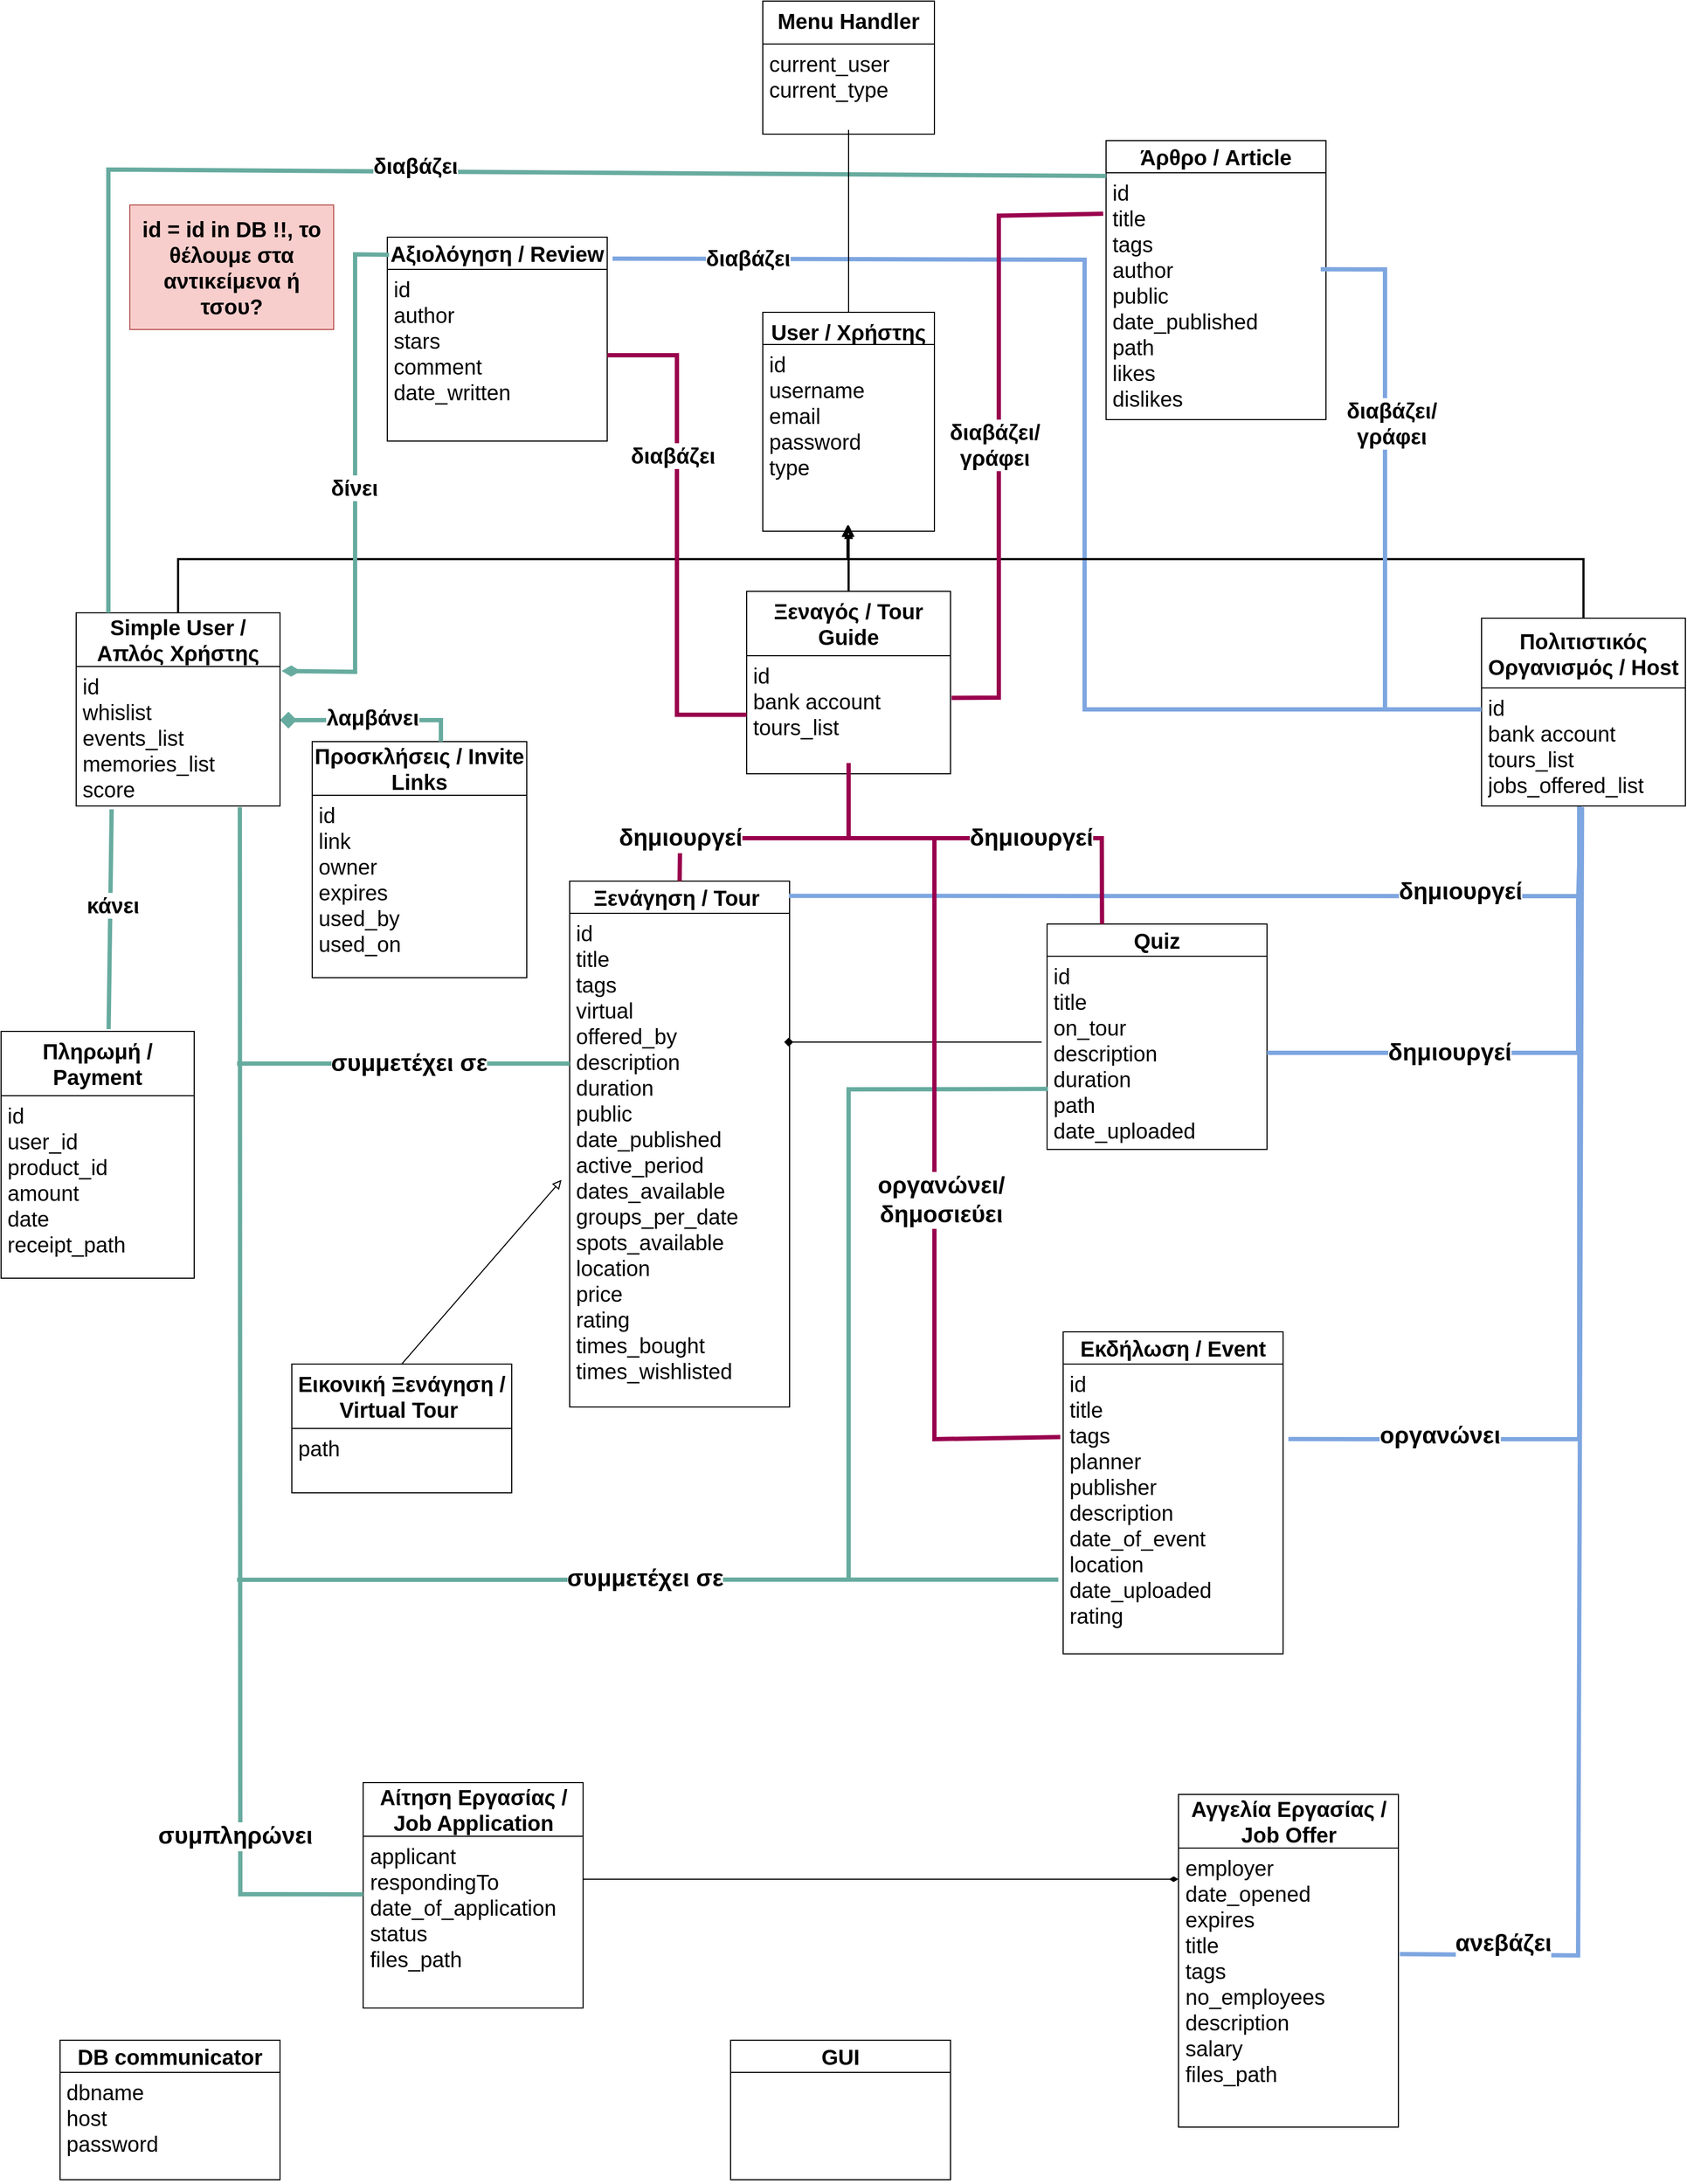 <mxfile version="21.2.1" type="device">
  <diagram id="C5RBs43oDa-KdzZeNtuy" name="Page-1">
    <mxGraphModel dx="1956" dy="2173" grid="1" gridSize="10" guides="1" tooltips="1" connect="1" arrows="1" fold="1" page="1" pageScale="1" pageWidth="827" pageHeight="1169" math="0" shadow="0">
      <root>
        <mxCell id="WIyWlLk6GJQsqaUBKTNV-0" />
        <mxCell id="WIyWlLk6GJQsqaUBKTNV-1" parent="WIyWlLk6GJQsqaUBKTNV-0" />
        <mxCell id="2JS95DW83qILI5_Ju0iu-93" value="" style="endArrow=none;html=1;rounded=0;strokeColor=#7EA6E0;strokeWidth=4;fontSize=20;" parent="WIyWlLk6GJQsqaUBKTNV-1" edge="1">
          <mxGeometry width="50" height="50" relative="1" as="geometry">
            <mxPoint x="610" y="-880" as="sourcePoint" />
            <mxPoint x="1420" y="-460" as="targetPoint" />
            <Array as="points">
              <mxPoint x="1050" y="-879" />
              <mxPoint x="1050" y="-460" />
            </Array>
          </mxGeometry>
        </mxCell>
        <mxCell id="zkfFHV4jXpPFQw0GAbJ--0" value="User / Χρήστης" style="swimlane;fontStyle=1;align=center;verticalAlign=top;childLayout=stackLayout;horizontal=1;startSize=30;horizontalStack=0;resizeParent=1;resizeLast=0;collapsible=1;marginBottom=0;rounded=0;shadow=0;strokeWidth=1;fontSize=20;" parent="WIyWlLk6GJQsqaUBKTNV-1" vertex="1">
          <mxGeometry x="750" y="-830" width="160" height="204" as="geometry">
            <mxRectangle x="230" y="140" width="160" height="26" as="alternateBounds" />
          </mxGeometry>
        </mxCell>
        <mxCell id="zkfFHV4jXpPFQw0GAbJ--1" value="id&#xa;username&#xa;email&#xa;password&#xa;type" style="text;align=left;verticalAlign=top;spacingLeft=4;spacingRight=4;overflow=hidden;rotatable=0;points=[[0,0.5],[1,0.5]];portConstraint=eastwest;fontSize=20;" parent="zkfFHV4jXpPFQw0GAbJ--0" vertex="1">
          <mxGeometry y="30" width="160" height="170" as="geometry" />
        </mxCell>
        <mxCell id="2JS95DW83qILI5_Ju0iu-21" style="edgeStyle=orthogonalEdgeStyle;rounded=0;orthogonalLoop=1;jettySize=auto;html=1;exitX=0.5;exitY=0;exitDx=0;exitDy=0;entryX=0.5;entryY=0.988;entryDx=0;entryDy=0;entryPerimeter=0;endArrow=block;endFill=0;strokeWidth=2;fontSize=20;" parent="WIyWlLk6GJQsqaUBKTNV-1" source="2JS95DW83qILI5_Ju0iu-8" target="zkfFHV4jXpPFQw0GAbJ--1" edge="1">
          <mxGeometry relative="1" as="geometry">
            <Array as="points">
              <mxPoint x="205" y="-600" />
              <mxPoint x="830" y="-600" />
            </Array>
          </mxGeometry>
        </mxCell>
        <mxCell id="2JS95DW83qILI5_Ju0iu-8" value="&lt;b style=&quot;font-size: 20px;&quot;&gt;Simple User / Απλός Χρήστης&lt;/b&gt;" style="swimlane;fontStyle=0;childLayout=stackLayout;horizontal=1;startSize=50;horizontalStack=0;resizeParent=1;resizeParentMax=0;resizeLast=0;collapsible=1;marginBottom=0;whiteSpace=wrap;html=1;verticalAlign=middle;fontSize=20;" parent="WIyWlLk6GJQsqaUBKTNV-1" vertex="1">
          <mxGeometry x="110" y="-550" width="190" height="180" as="geometry" />
        </mxCell>
        <mxCell id="2JS95DW83qILI5_Ju0iu-9" value="id&lt;br style=&quot;font-size: 20px;&quot;&gt;whislist&lt;br style=&quot;font-size: 20px;&quot;&gt;events_list&lt;br style=&quot;font-size: 20px;&quot;&gt;memories_list&lt;br&gt;score" style="text;strokeColor=none;fillColor=none;align=left;verticalAlign=top;spacingLeft=4;spacingRight=4;overflow=hidden;points=[[0,0.5],[1,0.5]];portConstraint=eastwest;rotatable=0;whiteSpace=wrap;html=1;fontSize=20;" parent="2JS95DW83qILI5_Ju0iu-8" vertex="1">
          <mxGeometry y="50" width="190" height="130" as="geometry" />
        </mxCell>
        <mxCell id="2JS95DW83qILI5_Ju0iu-12" value="&lt;b style=&quot;font-size: 20px;&quot;&gt;Ξεναγός / Tour Guide&lt;/b&gt;" style="swimlane;fontStyle=0;childLayout=stackLayout;horizontal=1;startSize=60;horizontalStack=0;resizeParent=1;resizeParentMax=0;resizeLast=0;collapsible=1;marginBottom=0;whiteSpace=wrap;html=1;verticalAlign=middle;fontSize=20;" parent="WIyWlLk6GJQsqaUBKTNV-1" vertex="1">
          <mxGeometry x="735" y="-570" width="190" height="170" as="geometry" />
        </mxCell>
        <mxCell id="2JS95DW83qILI5_Ju0iu-13" value="id&lt;br style=&quot;font-size: 20px;&quot;&gt;bank account&lt;br style=&quot;font-size: 20px;&quot;&gt;tours_list&lt;br style=&quot;font-size: 20px;&quot;&gt;" style="text;strokeColor=none;fillColor=none;align=left;verticalAlign=top;spacingLeft=4;spacingRight=4;overflow=hidden;points=[[0,0.5],[1,0.5]];portConstraint=eastwest;rotatable=0;whiteSpace=wrap;html=1;fontSize=20;" parent="2JS95DW83qILI5_Ju0iu-12" vertex="1">
          <mxGeometry y="60" width="190" height="110" as="geometry" />
        </mxCell>
        <mxCell id="2JS95DW83qILI5_Ju0iu-22" style="edgeStyle=orthogonalEdgeStyle;rounded=0;orthogonalLoop=1;jettySize=auto;html=1;exitX=0.5;exitY=0;exitDx=0;exitDy=0;entryX=0.494;entryY=0.988;entryDx=0;entryDy=0;entryPerimeter=0;endArrow=block;endFill=0;strokeWidth=2;strokeColor=#000000;fontSize=20;" parent="WIyWlLk6GJQsqaUBKTNV-1" source="2JS95DW83qILI5_Ju0iu-14" target="zkfFHV4jXpPFQw0GAbJ--1" edge="1">
          <mxGeometry relative="1" as="geometry">
            <Array as="points">
              <mxPoint x="1515" y="-600" />
              <mxPoint x="829" y="-600" />
            </Array>
          </mxGeometry>
        </mxCell>
        <mxCell id="2JS95DW83qILI5_Ju0iu-14" value="&lt;b style=&quot;font-size: 20px;&quot;&gt;Πολιτιστικός Οργανισμός / Host&lt;/b&gt;" style="swimlane;fontStyle=0;childLayout=stackLayout;horizontal=1;startSize=65;horizontalStack=0;resizeParent=1;resizeParentMax=0;resizeLast=0;collapsible=1;marginBottom=0;whiteSpace=wrap;html=1;verticalAlign=middle;fontSize=20;" parent="WIyWlLk6GJQsqaUBKTNV-1" vertex="1">
          <mxGeometry x="1420" y="-545" width="190" height="175" as="geometry" />
        </mxCell>
        <mxCell id="2JS95DW83qILI5_Ju0iu-15" value="id&lt;br style=&quot;font-size: 20px;&quot;&gt;bank account&lt;br style=&quot;font-size: 20px;&quot;&gt;tours_list&lt;br style=&quot;font-size: 20px;&quot;&gt;jobs_offered_list" style="text;strokeColor=none;fillColor=none;align=left;verticalAlign=top;spacingLeft=4;spacingRight=4;overflow=hidden;points=[[0,0.5],[1,0.5]];portConstraint=eastwest;rotatable=0;whiteSpace=wrap;html=1;fontSize=20;" parent="2JS95DW83qILI5_Ju0iu-14" vertex="1">
          <mxGeometry y="65" width="190" height="110" as="geometry" />
        </mxCell>
        <mxCell id="2JS95DW83qILI5_Ju0iu-20" value="" style="endArrow=blockThin;html=1;rounded=0;exitX=0.5;exitY=0;exitDx=0;exitDy=0;endFill=0;endSize=6;strokeWidth=2;fontSize=20;" parent="WIyWlLk6GJQsqaUBKTNV-1" source="2JS95DW83qILI5_Ju0iu-12" target="zkfFHV4jXpPFQw0GAbJ--1" edge="1">
          <mxGeometry width="50" height="50" relative="1" as="geometry">
            <mxPoint x="680" y="-450" as="sourcePoint" />
            <mxPoint x="730" y="-500" as="targetPoint" />
          </mxGeometry>
        </mxCell>
        <mxCell id="2JS95DW83qILI5_Ju0iu-25" value="&lt;b style=&quot;font-size: 20px;&quot;&gt;Πληρωμή / Payment&lt;/b&gt;" style="swimlane;fontStyle=0;childLayout=stackLayout;horizontal=1;startSize=60;horizontalStack=0;resizeParent=1;resizeParentMax=0;resizeLast=0;collapsible=1;marginBottom=0;whiteSpace=wrap;html=1;verticalAlign=middle;fontSize=20;" parent="WIyWlLk6GJQsqaUBKTNV-1" vertex="1">
          <mxGeometry x="40" y="-160" width="180" height="230" as="geometry" />
        </mxCell>
        <mxCell id="2JS95DW83qILI5_Ju0iu-26" value="id&lt;br style=&quot;font-size: 20px;&quot;&gt;user_id&lt;br style=&quot;font-size: 20px;&quot;&gt;product_id&lt;br style=&quot;font-size: 20px;&quot;&gt;amount&lt;br style=&quot;font-size: 20px;&quot;&gt;date&lt;br style=&quot;font-size: 20px;&quot;&gt;receipt_path" style="text;strokeColor=none;fillColor=none;align=left;verticalAlign=top;spacingLeft=4;spacingRight=4;overflow=hidden;points=[[0,0.5],[1,0.5]];portConstraint=eastwest;rotatable=0;whiteSpace=wrap;html=1;fontSize=20;" parent="2JS95DW83qILI5_Ju0iu-25" vertex="1">
          <mxGeometry y="60" width="180" height="170" as="geometry" />
        </mxCell>
        <mxCell id="2JS95DW83qILI5_Ju0iu-31" value="&lt;b style=&quot;font-size: 20px;&quot;&gt;Αγγελία Εργασίας / Job Offer&lt;/b&gt;" style="swimlane;fontStyle=0;childLayout=stackLayout;horizontal=1;startSize=50;horizontalStack=0;resizeParent=1;resizeParentMax=0;resizeLast=0;collapsible=1;marginBottom=0;whiteSpace=wrap;html=1;fontSize=20;" parent="WIyWlLk6GJQsqaUBKTNV-1" vertex="1">
          <mxGeometry x="1137.5" y="551" width="205" height="310" as="geometry" />
        </mxCell>
        <mxCell id="2JS95DW83qILI5_Ju0iu-32" value="employer&lt;br&gt;date_opened&lt;br&gt;expires&lt;br&gt;title&lt;br&gt;tags&lt;br&gt;no_employees&lt;br&gt;description&lt;br&gt;salary&lt;br&gt;files_path" style="text;strokeColor=none;fillColor=none;align=left;verticalAlign=top;spacingLeft=4;spacingRight=4;overflow=hidden;points=[[0,0.5],[1,0.5]];portConstraint=eastwest;rotatable=0;whiteSpace=wrap;html=1;fontSize=20;" parent="2JS95DW83qILI5_Ju0iu-31" vertex="1">
          <mxGeometry y="50" width="205" height="260" as="geometry" />
        </mxCell>
        <mxCell id="2JS95DW83qILI5_Ju0iu-35" value="&lt;b style=&quot;font-size: 20px;&quot;&gt;Αίτηση Εργασίας / Job Application&lt;/b&gt;" style="swimlane;fontStyle=0;childLayout=stackLayout;horizontal=1;startSize=50;horizontalStack=0;resizeParent=1;resizeParentMax=0;resizeLast=0;collapsible=1;marginBottom=0;whiteSpace=wrap;html=1;fontSize=20;" parent="WIyWlLk6GJQsqaUBKTNV-1" vertex="1">
          <mxGeometry x="377.5" y="540" width="205" height="210" as="geometry" />
        </mxCell>
        <mxCell id="2JS95DW83qILI5_Ju0iu-36" value="applicant&lt;br&gt;respondingTo&lt;br&gt;date_of_application&lt;br&gt;status&lt;br&gt;files_path&lt;br&gt;" style="text;strokeColor=none;fillColor=none;align=left;verticalAlign=top;spacingLeft=4;spacingRight=4;overflow=hidden;points=[[0,0.5],[1,0.5]];portConstraint=eastwest;rotatable=0;whiteSpace=wrap;html=1;fontSize=20;" parent="2JS95DW83qILI5_Ju0iu-35" vertex="1">
          <mxGeometry y="50" width="205" height="160" as="geometry" />
        </mxCell>
        <mxCell id="2JS95DW83qILI5_Ju0iu-37" value="&lt;b style=&quot;font-size: 20px;&quot;&gt;Ξενάγηση / Tour&amp;nbsp;&lt;/b&gt;" style="swimlane;fontStyle=0;childLayout=stackLayout;horizontal=1;startSize=30;horizontalStack=0;resizeParent=1;resizeParentMax=0;resizeLast=0;collapsible=1;marginBottom=0;whiteSpace=wrap;html=1;fontSize=20;" parent="WIyWlLk6GJQsqaUBKTNV-1" vertex="1">
          <mxGeometry x="570" y="-300" width="205" height="490" as="geometry" />
        </mxCell>
        <mxCell id="2JS95DW83qILI5_Ju0iu-38" value="id&amp;nbsp;&lt;br style=&quot;font-size: 20px;&quot;&gt;title&lt;br style=&quot;font-size: 20px;&quot;&gt;tags&lt;br style=&quot;font-size: 20px;&quot;&gt;virtual&lt;br style=&quot;font-size: 20px;&quot;&gt;offered_by&lt;br style=&quot;font-size: 20px;&quot;&gt;description&lt;br style=&quot;font-size: 20px;&quot;&gt;duration&lt;br style=&quot;font-size: 20px;&quot;&gt;public&lt;br style=&quot;font-size: 20px;&quot;&gt;date_published&lt;br style=&quot;font-size: 20px;&quot;&gt;active_period&lt;br style=&quot;font-size: 20px;&quot;&gt;dates_available&lt;br&gt;groups_per_date&lt;br style=&quot;font-size: 20px;&quot;&gt;spots_available&lt;br&gt;location&lt;br&gt;price&lt;br style=&quot;font-size: 20px;&quot;&gt;rating&lt;br style=&quot;font-size: 20px;&quot;&gt;times_bought&lt;br style=&quot;font-size: 20px;&quot;&gt;times_wishlisted" style="text;strokeColor=none;fillColor=none;align=left;verticalAlign=top;spacingLeft=4;spacingRight=4;overflow=hidden;points=[[0,0.5],[1,0.5]];portConstraint=eastwest;rotatable=0;whiteSpace=wrap;html=1;fontSize=20;" parent="2JS95DW83qILI5_Ju0iu-37" vertex="1">
          <mxGeometry y="30" width="205" height="460" as="geometry" />
        </mxCell>
        <mxCell id="2JS95DW83qILI5_Ju0iu-39" value="&lt;b style=&quot;font-size: 20px;&quot;&gt;Εικονική Ξενάγηση / Virtual Tour&amp;nbsp;&lt;/b&gt;" style="swimlane;fontStyle=0;childLayout=stackLayout;horizontal=1;startSize=60;horizontalStack=0;resizeParent=1;resizeParentMax=0;resizeLast=0;collapsible=1;marginBottom=0;whiteSpace=wrap;html=1;fontSize=20;" parent="WIyWlLk6GJQsqaUBKTNV-1" vertex="1">
          <mxGeometry x="311" y="150" width="205" height="120" as="geometry" />
        </mxCell>
        <mxCell id="2JS95DW83qILI5_Ju0iu-40" value="path&lt;br style=&quot;font-size: 20px;&quot;&gt;" style="text;strokeColor=none;fillColor=none;align=left;verticalAlign=top;spacingLeft=4;spacingRight=4;overflow=hidden;points=[[0,0.5],[1,0.5]];portConstraint=eastwest;rotatable=0;whiteSpace=wrap;html=1;fontSize=20;" parent="2JS95DW83qILI5_Ju0iu-39" vertex="1">
          <mxGeometry y="60" width="205" height="60" as="geometry" />
        </mxCell>
        <mxCell id="2JS95DW83qILI5_Ju0iu-41" value="&lt;font style=&quot;font-size: 20px;&quot;&gt;&lt;b style=&quot;font-size: 20px;&quot;&gt;id = id in DB !!, το θέλουμε στα αντικείμενα ή τσου?&lt;/b&gt;&lt;/font&gt;" style="text;html=1;strokeColor=#b85450;fillColor=#f8cecc;align=center;verticalAlign=middle;whiteSpace=wrap;rounded=0;fontSize=20;" parent="WIyWlLk6GJQsqaUBKTNV-1" vertex="1">
          <mxGeometry x="160" y="-930" width="190" height="116" as="geometry" />
        </mxCell>
        <mxCell id="2JS95DW83qILI5_Ju0iu-44" value="&lt;b style=&quot;font-size: 20px;&quot;&gt;Εκδήλωση / Event&lt;/b&gt;" style="swimlane;fontStyle=0;childLayout=stackLayout;horizontal=1;startSize=30;horizontalStack=0;resizeParent=1;resizeParentMax=0;resizeLast=0;collapsible=1;marginBottom=0;whiteSpace=wrap;html=1;fontSize=20;" parent="WIyWlLk6GJQsqaUBKTNV-1" vertex="1">
          <mxGeometry x="1030" y="120" width="205" height="300" as="geometry" />
        </mxCell>
        <mxCell id="2JS95DW83qILI5_Ju0iu-45" value="id&amp;nbsp;&lt;br style=&quot;font-size: 20px;&quot;&gt;title&lt;br style=&quot;font-size: 20px;&quot;&gt;tags&lt;br style=&quot;font-size: 20px;&quot;&gt;planner&lt;br style=&quot;font-size: 20px;&quot;&gt;publisher&lt;br style=&quot;font-size: 20px;&quot;&gt;description&lt;br style=&quot;font-size: 20px;&quot;&gt;date_of_event&lt;br&gt;location&lt;br style=&quot;font-size: 20px;&quot;&gt;date_uploaded&lt;br style=&quot;font-size: 20px;&quot;&gt;rating" style="text;strokeColor=none;fillColor=none;align=left;verticalAlign=top;spacingLeft=4;spacingRight=4;overflow=hidden;points=[[0,0.5],[1,0.5]];portConstraint=eastwest;rotatable=0;whiteSpace=wrap;html=1;fontSize=20;" parent="2JS95DW83qILI5_Ju0iu-44" vertex="1">
          <mxGeometry y="30" width="205" height="270" as="geometry" />
        </mxCell>
        <mxCell id="2JS95DW83qILI5_Ju0iu-46" value="&lt;b style=&quot;font-size: 20px;&quot;&gt;Quiz&lt;/b&gt;" style="swimlane;fontStyle=0;childLayout=stackLayout;horizontal=1;startSize=30;horizontalStack=0;resizeParent=1;resizeParentMax=0;resizeLast=0;collapsible=1;marginBottom=0;whiteSpace=wrap;html=1;fontSize=20;" parent="WIyWlLk6GJQsqaUBKTNV-1" vertex="1">
          <mxGeometry x="1015" y="-260" width="205" height="210" as="geometry" />
        </mxCell>
        <mxCell id="2JS95DW83qILI5_Ju0iu-47" value="id&amp;nbsp;&lt;br style=&quot;font-size: 20px;&quot;&gt;title&lt;br style=&quot;font-size: 20px;&quot;&gt;on_tour&lt;br style=&quot;font-size: 20px;&quot;&gt;description&lt;br style=&quot;font-size: 20px;&quot;&gt;duration&lt;br style=&quot;font-size: 20px;&quot;&gt;path&lt;br style=&quot;font-size: 20px;&quot;&gt;date_uploaded" style="text;strokeColor=none;fillColor=none;align=left;verticalAlign=top;spacingLeft=4;spacingRight=4;overflow=hidden;points=[[0,0.5],[1,0.5]];portConstraint=eastwest;rotatable=0;whiteSpace=wrap;html=1;fontSize=20;" parent="2JS95DW83qILI5_Ju0iu-46" vertex="1">
          <mxGeometry y="30" width="205" height="180" as="geometry" />
        </mxCell>
        <mxCell id="2JS95DW83qILI5_Ju0iu-48" value="&lt;b style=&quot;font-size: 20px;&quot;&gt;Προσκλήσεις / Invite Links&lt;/b&gt;" style="swimlane;fontStyle=0;childLayout=stackLayout;horizontal=1;startSize=50;horizontalStack=0;resizeParent=1;resizeParentMax=0;resizeLast=0;collapsible=1;marginBottom=0;whiteSpace=wrap;html=1;fontSize=20;" parent="WIyWlLk6GJQsqaUBKTNV-1" vertex="1">
          <mxGeometry x="330" y="-430" width="200" height="220" as="geometry" />
        </mxCell>
        <mxCell id="2JS95DW83qILI5_Ju0iu-49" value="id&lt;br style=&quot;font-size: 20px;&quot;&gt;link&lt;br style=&quot;font-size: 20px;&quot;&gt;owner&lt;br style=&quot;font-size: 20px;&quot;&gt;expires&lt;br style=&quot;font-size: 20px;&quot;&gt;used_by&lt;br style=&quot;font-size: 20px;&quot;&gt;used_on" style="text;strokeColor=none;fillColor=none;align=left;verticalAlign=top;spacingLeft=4;spacingRight=4;overflow=hidden;points=[[0,0.5],[1,0.5]];portConstraint=eastwest;rotatable=0;whiteSpace=wrap;html=1;fontSize=20;" parent="2JS95DW83qILI5_Ju0iu-48" vertex="1">
          <mxGeometry y="50" width="200" height="170" as="geometry" />
        </mxCell>
        <mxCell id="2JS95DW83qILI5_Ju0iu-52" value="&lt;b style=&quot;font-size: 20px;&quot;&gt;Άρθρο / Article&lt;/b&gt;" style="swimlane;fontStyle=0;childLayout=stackLayout;horizontal=1;startSize=30;horizontalStack=0;resizeParent=1;resizeParentMax=0;resizeLast=0;collapsible=1;marginBottom=0;whiteSpace=wrap;html=1;fontSize=20;" parent="WIyWlLk6GJQsqaUBKTNV-1" vertex="1">
          <mxGeometry x="1070" y="-990" width="205" height="260" as="geometry" />
        </mxCell>
        <mxCell id="2JS95DW83qILI5_Ju0iu-53" value="id&amp;nbsp;&lt;br style=&quot;font-size: 20px;&quot;&gt;title&lt;br style=&quot;font-size: 20px;&quot;&gt;tags&lt;br style=&quot;font-size: 20px;&quot;&gt;author&lt;br style=&quot;font-size: 20px;&quot;&gt;public&lt;br style=&quot;font-size: 20px;&quot;&gt;date_published&lt;br style=&quot;font-size: 20px;&quot;&gt;path&lt;br&gt;likes&lt;br&gt;dislikes" style="text;strokeColor=none;fillColor=none;align=left;verticalAlign=top;spacingLeft=4;spacingRight=4;overflow=hidden;points=[[0,0.5],[1,0.5]];portConstraint=eastwest;rotatable=0;whiteSpace=wrap;html=1;fontSize=20;" parent="2JS95DW83qILI5_Ju0iu-52" vertex="1">
          <mxGeometry y="30" width="205" height="230" as="geometry" />
        </mxCell>
        <mxCell id="2JS95DW83qILI5_Ju0iu-54" value="&lt;b style=&quot;font-size: 20px;&quot;&gt;Aξιολόγηση / Review&lt;/b&gt;" style="swimlane;fontStyle=0;childLayout=stackLayout;horizontal=1;startSize=30;horizontalStack=0;resizeParent=1;resizeParentMax=0;resizeLast=0;collapsible=1;marginBottom=0;whiteSpace=wrap;html=1;fontSize=20;" parent="WIyWlLk6GJQsqaUBKTNV-1" vertex="1">
          <mxGeometry x="400" y="-900" width="205" height="190" as="geometry" />
        </mxCell>
        <mxCell id="2JS95DW83qILI5_Ju0iu-55" value="id&amp;nbsp;&lt;br style=&quot;font-size: 20px;&quot;&gt;author&lt;br style=&quot;font-size: 20px;&quot;&gt;stars&lt;br style=&quot;font-size: 20px;&quot;&gt;comment&lt;br style=&quot;font-size: 20px;&quot;&gt;date_written" style="text;strokeColor=none;fillColor=none;align=left;verticalAlign=top;spacingLeft=4;spacingRight=4;overflow=hidden;points=[[0,0.5],[1,0.5]];portConstraint=eastwest;rotatable=0;whiteSpace=wrap;html=1;fontSize=20;" parent="2JS95DW83qILI5_Ju0iu-54" vertex="1">
          <mxGeometry y="30" width="205" height="160" as="geometry" />
        </mxCell>
        <mxCell id="2JS95DW83qILI5_Ju0iu-66" value="" style="endArrow=none;html=1;rounded=0;exitX=0.557;exitY=-0.009;exitDx=0;exitDy=0;strokeColor=#67AB9F;strokeWidth=4;entryX=0.174;entryY=1.024;entryDx=0;entryDy=0;entryPerimeter=0;fontSize=20;exitPerimeter=0;" parent="WIyWlLk6GJQsqaUBKTNV-1" source="2JS95DW83qILI5_Ju0iu-25" target="2JS95DW83qILI5_Ju0iu-9" edge="1">
          <mxGeometry width="50" height="50" relative="1" as="geometry">
            <mxPoint x="130" y="-360" as="sourcePoint" />
            <mxPoint x="180" y="-410" as="targetPoint" />
            <Array as="points" />
          </mxGeometry>
        </mxCell>
        <mxCell id="2JS95DW83qILI5_Ju0iu-67" value="" style="endArrow=none;html=1;rounded=0;exitX=0.5;exitY=0;exitDx=0;exitDy=0;startArrow=none;startFill=0;strokeWidth=4;strokeColor=#99004D;fontSize=20;" parent="WIyWlLk6GJQsqaUBKTNV-1" source="2JS95DW83qILI5_Ju0iu-37" target="2JS95DW83qILI5_Ju0iu-13" edge="1">
          <mxGeometry width="50" height="50" relative="1" as="geometry">
            <mxPoint x="670" y="-250" as="sourcePoint" />
            <mxPoint x="720" y="-300" as="targetPoint" />
            <Array as="points">
              <mxPoint x="673" y="-340" />
              <mxPoint x="830" y="-340" />
            </Array>
          </mxGeometry>
        </mxCell>
        <mxCell id="2JS95DW83qILI5_Ju0iu-69" value="" style="endArrow=none;html=1;rounded=0;exitX=-0.037;exitY=0.54;exitDx=0;exitDy=0;startArrow=block;startFill=0;exitPerimeter=0;entryX=0.5;entryY=0;entryDx=0;entryDy=0;fontSize=20;" parent="WIyWlLk6GJQsqaUBKTNV-1" source="2JS95DW83qILI5_Ju0iu-38" target="2JS95DW83qILI5_Ju0iu-39" edge="1">
          <mxGeometry width="50" height="50" relative="1" as="geometry">
            <mxPoint x="870" y="-230" as="sourcePoint" />
            <mxPoint x="750" y="50" as="targetPoint" />
          </mxGeometry>
        </mxCell>
        <mxCell id="2JS95DW83qILI5_Ju0iu-70" value="" style="endArrow=none;html=1;rounded=0;entryX=0.479;entryY=1.005;entryDx=0;entryDy=0;entryPerimeter=0;strokeColor=#7EA6E0;strokeWidth=4;fontSize=20;exitX=0.997;exitY=0.028;exitDx=0;exitDy=0;exitPerimeter=0;" parent="WIyWlLk6GJQsqaUBKTNV-1" source="2JS95DW83qILI5_Ju0iu-37" target="2JS95DW83qILI5_Ju0iu-15" edge="1">
          <mxGeometry width="50" height="50" relative="1" as="geometry">
            <mxPoint x="780" y="-280" as="sourcePoint" />
            <mxPoint x="930" y="-340" as="targetPoint" />
            <Array as="points">
              <mxPoint x="1511" y="-286" />
            </Array>
          </mxGeometry>
        </mxCell>
        <mxCell id="2JS95DW83qILI5_Ju0iu-71" value="" style="endArrow=diamond;html=1;rounded=0;endFill=1;fontSize=20;" parent="WIyWlLk6GJQsqaUBKTNV-1" edge="1">
          <mxGeometry width="50" height="50" relative="1" as="geometry">
            <mxPoint x="1010" y="-150" as="sourcePoint" />
            <mxPoint x="770" y="-150" as="targetPoint" />
          </mxGeometry>
        </mxCell>
        <mxCell id="2JS95DW83qILI5_Ju0iu-72" value="" style="endArrow=none;html=1;rounded=0;exitX=0.25;exitY=0;exitDx=0;exitDy=0;strokeWidth=4;strokeColor=#99004D;fontSize=20;" parent="WIyWlLk6GJQsqaUBKTNV-1" source="2JS95DW83qILI5_Ju0iu-46" edge="1">
          <mxGeometry width="50" height="50" relative="1" as="geometry">
            <mxPoint x="780" y="-360" as="sourcePoint" />
            <mxPoint x="830" y="-410" as="targetPoint" />
            <Array as="points">
              <mxPoint x="1066" y="-340" />
              <mxPoint x="830" y="-340" />
            </Array>
          </mxGeometry>
        </mxCell>
        <mxCell id="2JS95DW83qILI5_Ju0iu-73" value="" style="endArrow=none;html=1;rounded=0;exitX=1;exitY=0.5;exitDx=0;exitDy=0;entryX=0.487;entryY=1.009;entryDx=0;entryDy=0;entryPerimeter=0;strokeColor=#7EA6E0;strokeWidth=4;fontSize=20;" parent="WIyWlLk6GJQsqaUBKTNV-1" source="2JS95DW83qILI5_Ju0iu-47" target="2JS95DW83qILI5_Ju0iu-15" edge="1">
          <mxGeometry width="50" height="50" relative="1" as="geometry">
            <mxPoint x="1260" y="-360" as="sourcePoint" />
            <mxPoint x="1310" y="-410" as="targetPoint" />
            <Array as="points">
              <mxPoint x="1510" y="-140" />
              <mxPoint x="1510" y="-280" />
            </Array>
          </mxGeometry>
        </mxCell>
        <mxCell id="2JS95DW83qILI5_Ju0iu-119" value="&lt;font style=&quot;font-size: 22px;&quot;&gt;&lt;b&gt;δημιουργεί&lt;/b&gt;&lt;/font&gt;" style="edgeLabel;html=1;align=center;verticalAlign=middle;resizable=0;points=[];" parent="2JS95DW83qILI5_Ju0iu-73" vertex="1" connectable="0">
          <mxGeometry x="0.104" relative="1" as="geometry">
            <mxPoint x="-117" as="offset" />
          </mxGeometry>
        </mxCell>
        <mxCell id="2JS95DW83qILI5_Ju0iu-74" value="" style="endArrow=none;html=1;rounded=0;entryX=0.008;entryY=0.086;entryDx=0;entryDy=0;startArrow=diamondThin;startFill=1;strokeWidth=4;strokeColor=#67AB9F;exitX=1.008;exitY=0.032;exitDx=0;exitDy=0;exitPerimeter=0;entryPerimeter=0;fontSize=20;" parent="WIyWlLk6GJQsqaUBKTNV-1" source="2JS95DW83qILI5_Ju0iu-9" target="2JS95DW83qILI5_Ju0iu-54" edge="1">
          <mxGeometry width="50" height="50" relative="1" as="geometry">
            <mxPoint x="300" y="-410" as="sourcePoint" />
            <mxPoint x="350" y="-460" as="targetPoint" />
            <Array as="points">
              <mxPoint x="370" y="-495" />
              <mxPoint x="370" y="-884" />
            </Array>
          </mxGeometry>
        </mxCell>
        <mxCell id="2JS95DW83qILI5_Ju0iu-108" value="&lt;font style=&quot;font-size: 20px;&quot;&gt;δίνει&lt;/font&gt;" style="edgeLabel;html=1;align=center;verticalAlign=middle;resizable=0;points=[];fontStyle=1;fontSize=20;" parent="2JS95DW83qILI5_Ju0iu-74" vertex="1" connectable="0">
          <mxGeometry x="-0.017" y="1" relative="1" as="geometry">
            <mxPoint as="offset" />
          </mxGeometry>
        </mxCell>
        <mxCell id="2JS95DW83qILI5_Ju0iu-75" value="" style="endArrow=none;html=1;rounded=0;exitX=1.005;exitY=0.357;exitDx=0;exitDy=0;exitPerimeter=0;entryX=-0.013;entryY=0.166;entryDx=0;entryDy=0;entryPerimeter=0;strokeWidth=4;strokeColor=#99004D;fontSize=20;" parent="WIyWlLk6GJQsqaUBKTNV-1" source="2JS95DW83qILI5_Ju0iu-13" target="2JS95DW83qILI5_Ju0iu-53" edge="1">
          <mxGeometry width="50" height="50" relative="1" as="geometry">
            <mxPoint x="1080" y="-450" as="sourcePoint" />
            <mxPoint x="1080" y="-474" as="targetPoint" />
            <Array as="points">
              <mxPoint x="970" y="-471" />
              <mxPoint x="970" y="-920" />
            </Array>
          </mxGeometry>
        </mxCell>
        <mxCell id="2JS95DW83qILI5_Ju0iu-76" value="" style="endArrow=none;html=1;rounded=0;strokeColor=#7EA6E0;strokeWidth=4;fontSize=20;entryX=0.976;entryY=0.391;entryDx=0;entryDy=0;entryPerimeter=0;" parent="WIyWlLk6GJQsqaUBKTNV-1" target="2JS95DW83qILI5_Ju0iu-53" edge="1">
          <mxGeometry width="50" height="50" relative="1" as="geometry">
            <mxPoint x="1420" y="-460" as="sourcePoint" />
            <mxPoint x="1280" y="-870" as="targetPoint" />
            <Array as="points">
              <mxPoint x="1330" y="-460" />
              <mxPoint x="1330" y="-870" />
            </Array>
          </mxGeometry>
        </mxCell>
        <mxCell id="2JS95DW83qILI5_Ju0iu-77" value="" style="endArrow=none;html=1;rounded=0;entryX=0.48;entryY=1.043;entryDx=0;entryDy=0;entryPerimeter=0;exitX=1.024;exitY=0.259;exitDx=0;exitDy=0;strokeColor=#7EA6E0;strokeWidth=4;fontSize=20;exitPerimeter=0;" parent="WIyWlLk6GJQsqaUBKTNV-1" source="2JS95DW83qILI5_Ju0iu-45" target="2JS95DW83qILI5_Ju0iu-15" edge="1">
          <mxGeometry width="50" height="50" relative="1" as="geometry">
            <mxPoint x="1080" y="-200" as="sourcePoint" />
            <mxPoint x="1130" y="-250" as="targetPoint" />
            <Array as="points">
              <mxPoint x="1511" y="220" />
            </Array>
          </mxGeometry>
        </mxCell>
        <mxCell id="2JS95DW83qILI5_Ju0iu-78" value="" style="endArrow=none;html=1;rounded=0;entryX=0.493;entryY=1.009;entryDx=0;entryDy=0;entryPerimeter=0;strokeWidth=4;strokeColor=#7EA6E0;fontSize=20;exitX=1.006;exitY=0.38;exitDx=0;exitDy=0;exitPerimeter=0;" parent="WIyWlLk6GJQsqaUBKTNV-1" source="2JS95DW83qILI5_Ju0iu-32" target="2JS95DW83qILI5_Ju0iu-15" edge="1">
          <mxGeometry width="50" height="50" relative="1" as="geometry">
            <mxPoint x="1360" y="370" as="sourcePoint" />
            <mxPoint x="1130" as="targetPoint" />
            <Array as="points">
              <mxPoint x="1510" y="701" />
            </Array>
          </mxGeometry>
        </mxCell>
        <mxCell id="2JS95DW83qILI5_Ju0iu-84" style="edgeStyle=orthogonalEdgeStyle;rounded=0;orthogonalLoop=1;jettySize=auto;html=1;exitX=1;exitY=0.5;exitDx=0;exitDy=0;endArrow=diamondThin;endFill=1;fontSize=20;" parent="WIyWlLk6GJQsqaUBKTNV-1" source="2JS95DW83qILI5_Ju0iu-36" edge="1">
          <mxGeometry relative="1" as="geometry">
            <Array as="points">
              <mxPoint x="582.5" y="630" />
            </Array>
            <mxPoint x="1137.5" y="630" as="targetPoint" />
          </mxGeometry>
        </mxCell>
        <mxCell id="2JS95DW83qILI5_Ju0iu-87" value="" style="endArrow=none;html=1;rounded=0;entryX=0.803;entryY=1.009;entryDx=0;entryDy=0;entryPerimeter=0;exitX=0;exitY=0.338;exitDx=0;exitDy=0;strokeWidth=4;strokeColor=#67AB9F;fontSize=20;exitPerimeter=0;" parent="WIyWlLk6GJQsqaUBKTNV-1" source="2JS95DW83qILI5_Ju0iu-36" target="2JS95DW83qILI5_Ju0iu-9" edge="1">
          <mxGeometry width="50" height="50" relative="1" as="geometry">
            <mxPoint x="500" y="-50" as="sourcePoint" />
            <mxPoint x="550" y="-100" as="targetPoint" />
            <Array as="points">
              <mxPoint x="263" y="644" />
            </Array>
          </mxGeometry>
        </mxCell>
        <mxCell id="2JS95DW83qILI5_Ju0iu-88" style="edgeStyle=orthogonalEdgeStyle;rounded=0;orthogonalLoop=1;jettySize=auto;html=1;exitX=0;exitY=0.5;exitDx=0;exitDy=0;entryX=1;entryY=0.5;entryDx=0;entryDy=0;endArrow=none;endFill=0;strokeWidth=4;strokeColor=#99004D;fontSize=20;" parent="WIyWlLk6GJQsqaUBKTNV-1" source="2JS95DW83qILI5_Ju0iu-13" target="2JS95DW83qILI5_Ju0iu-55" edge="1">
          <mxGeometry relative="1" as="geometry" />
        </mxCell>
        <mxCell id="2JS95DW83qILI5_Ju0iu-89" value="" style="endArrow=none;html=1;rounded=0;strokeWidth=4;strokeColor=#67AB9F;fontSize=20;" parent="WIyWlLk6GJQsqaUBKTNV-1" edge="1">
          <mxGeometry width="50" height="50" relative="1" as="geometry">
            <mxPoint x="260" y="-130" as="sourcePoint" />
            <mxPoint x="570" y="-130" as="targetPoint" />
          </mxGeometry>
        </mxCell>
        <mxCell id="2JS95DW83qILI5_Ju0iu-91" value="" style="endArrow=none;html=1;rounded=0;strokeColor=#67AB9F;strokeWidth=4;fontSize=20;entryX=-0.022;entryY=0.744;entryDx=0;entryDy=0;entryPerimeter=0;" parent="WIyWlLk6GJQsqaUBKTNV-1" target="2JS95DW83qILI5_Ju0iu-45" edge="1">
          <mxGeometry width="50" height="50" relative="1" as="geometry">
            <mxPoint x="260" y="351" as="sourcePoint" />
            <mxPoint x="1010" y="210" as="targetPoint" />
            <Array as="points" />
          </mxGeometry>
        </mxCell>
        <mxCell id="2JS95DW83qILI5_Ju0iu-94" value="" style="endArrow=none;html=1;rounded=0;entryX=0;entryY=0.127;entryDx=0;entryDy=0;entryPerimeter=0;strokeColor=#67AB9F;strokeWidth=4;fontSize=20;" parent="WIyWlLk6GJQsqaUBKTNV-1" target="2JS95DW83qILI5_Ju0iu-52" edge="1">
          <mxGeometry width="50" height="50" relative="1" as="geometry">
            <mxPoint x="140" y="-550" as="sourcePoint" />
            <mxPoint x="190" y="-600" as="targetPoint" />
            <Array as="points">
              <mxPoint x="140" y="-963" />
            </Array>
          </mxGeometry>
        </mxCell>
        <mxCell id="2JS95DW83qILI5_Ju0iu-95" style="edgeStyle=orthogonalEdgeStyle;rounded=0;orthogonalLoop=1;jettySize=auto;html=1;endArrow=none;endFill=0;startArrow=diamond;startFill=1;strokeColor=#67AB9F;strokeWidth=4;fontSize=20;" parent="WIyWlLk6GJQsqaUBKTNV-1" edge="1">
          <mxGeometry relative="1" as="geometry">
            <mxPoint x="300" y="-450" as="sourcePoint" />
            <mxPoint x="450" y="-430" as="targetPoint" />
            <Array as="points">
              <mxPoint x="300" y="-450" />
              <mxPoint x="450" y="-450" />
              <mxPoint x="450" y="-430" />
            </Array>
          </mxGeometry>
        </mxCell>
        <mxCell id="2JS95DW83qILI5_Ju0iu-100" value="&lt;b style=&quot;font-size: 20px;&quot;&gt;DB communicator&lt;/b&gt;" style="swimlane;fontStyle=0;childLayout=stackLayout;horizontal=1;startSize=30;horizontalStack=0;resizeParent=1;resizeParentMax=0;resizeLast=0;collapsible=1;marginBottom=0;whiteSpace=wrap;html=1;fontSize=20;" parent="WIyWlLk6GJQsqaUBKTNV-1" vertex="1">
          <mxGeometry x="95" y="780" width="205" height="130" as="geometry" />
        </mxCell>
        <mxCell id="2JS95DW83qILI5_Ju0iu-101" value="dbname&lt;br style=&quot;font-size: 20px;&quot;&gt;host&lt;br style=&quot;font-size: 20px;&quot;&gt;password" style="text;strokeColor=none;fillColor=none;align=left;verticalAlign=top;spacingLeft=4;spacingRight=4;overflow=hidden;points=[[0,0.5],[1,0.5]];portConstraint=eastwest;rotatable=0;whiteSpace=wrap;html=1;fontSize=20;" parent="2JS95DW83qILI5_Ju0iu-100" vertex="1">
          <mxGeometry y="30" width="205" height="100" as="geometry" />
        </mxCell>
        <mxCell id="2JS95DW83qILI5_Ju0iu-102" value="&lt;b style=&quot;font-size: 20px;&quot;&gt;GUI&lt;/b&gt;" style="swimlane;fontStyle=0;childLayout=stackLayout;horizontal=1;startSize=30;horizontalStack=0;resizeParent=1;resizeParentMax=0;resizeLast=0;collapsible=1;marginBottom=0;whiteSpace=wrap;html=1;fontSize=20;" parent="WIyWlLk6GJQsqaUBKTNV-1" vertex="1">
          <mxGeometry x="720" y="780" width="205" height="130" as="geometry" />
        </mxCell>
        <mxCell id="2JS95DW83qILI5_Ju0iu-104" value="Menu Handler" style="swimlane;fontStyle=1;align=center;verticalAlign=top;childLayout=stackLayout;horizontal=1;startSize=40;horizontalStack=0;resizeParent=1;resizeLast=0;collapsible=1;marginBottom=0;rounded=0;shadow=0;strokeWidth=1;fontSize=20;" parent="WIyWlLk6GJQsqaUBKTNV-1" vertex="1">
          <mxGeometry x="750" y="-1120" width="160" height="124" as="geometry">
            <mxRectangle x="230" y="140" width="160" height="26" as="alternateBounds" />
          </mxGeometry>
        </mxCell>
        <mxCell id="2JS95DW83qILI5_Ju0iu-105" value="current_user&#xa;current_type" style="text;align=left;verticalAlign=top;spacingLeft=4;spacingRight=4;overflow=hidden;rotatable=0;points=[[0,0.5],[1,0.5]];portConstraint=eastwest;fontSize=20;" parent="2JS95DW83qILI5_Ju0iu-104" vertex="1">
          <mxGeometry y="40" width="160" height="84" as="geometry" />
        </mxCell>
        <mxCell id="2JS95DW83qILI5_Ju0iu-107" value="" style="endArrow=none;html=1;rounded=0;exitX=0.5;exitY=0;exitDx=0;exitDy=0;fontSize=20;" parent="WIyWlLk6GJQsqaUBKTNV-1" source="zkfFHV4jXpPFQw0GAbJ--0" edge="1">
          <mxGeometry width="50" height="50" relative="1" as="geometry">
            <mxPoint x="780" y="-1000" as="sourcePoint" />
            <mxPoint x="830" y="-1000" as="targetPoint" />
          </mxGeometry>
        </mxCell>
        <mxCell id="2JS95DW83qILI5_Ju0iu-109" value="&lt;font style=&quot;font-size: 20px;&quot;&gt;διαβάζει&lt;/font&gt;" style="edgeLabel;html=1;align=center;verticalAlign=middle;resizable=0;points=[];fontStyle=1;fontSize=20;" parent="WIyWlLk6GJQsqaUBKTNV-1" vertex="1" connectable="0">
          <mxGeometry x="460.0" y="-670.003" as="geometry">
            <mxPoint x="-34" y="-297" as="offset" />
          </mxGeometry>
        </mxCell>
        <mxCell id="2JS95DW83qILI5_Ju0iu-111" value="" style="endArrow=none;html=1;rounded=0;entryX=0.004;entryY=0.687;entryDx=0;entryDy=0;entryPerimeter=0;strokeColor=#67AB9F;strokeWidth=4;" parent="WIyWlLk6GJQsqaUBKTNV-1" target="2JS95DW83qILI5_Ju0iu-47" edge="1">
          <mxGeometry width="50" height="50" relative="1" as="geometry">
            <mxPoint x="830" y="350" as="sourcePoint" />
            <mxPoint x="920" y="160" as="targetPoint" />
            <Array as="points">
              <mxPoint x="830" y="-106" />
            </Array>
          </mxGeometry>
        </mxCell>
        <mxCell id="2JS95DW83qILI5_Ju0iu-90" value="" style="endArrow=none;html=1;rounded=0;strokeColor=#99004D;strokeWidth=4;fontSize=20;exitX=-0.013;exitY=0.252;exitDx=0;exitDy=0;exitPerimeter=0;" parent="WIyWlLk6GJQsqaUBKTNV-1" source="2JS95DW83qILI5_Ju0iu-45" edge="1">
          <mxGeometry width="50" height="50" relative="1" as="geometry">
            <mxPoint x="1010" y="80" as="sourcePoint" />
            <mxPoint x="910" y="-340" as="targetPoint" />
            <Array as="points">
              <mxPoint x="910" y="220" />
            </Array>
          </mxGeometry>
        </mxCell>
        <mxCell id="2JS95DW83qILI5_Ju0iu-113" value="&lt;font style=&quot;font-size: 20px;&quot;&gt;λαμβάνει&lt;/font&gt;" style="edgeLabel;html=1;align=center;verticalAlign=middle;resizable=0;points=[];fontStyle=1;fontSize=20;" parent="WIyWlLk6GJQsqaUBKTNV-1" vertex="1" connectable="0">
          <mxGeometry x="400" y="-435.004" as="geometry">
            <mxPoint x="-14" y="-18" as="offset" />
          </mxGeometry>
        </mxCell>
        <mxCell id="2JS95DW83qILI5_Ju0iu-114" value="&lt;font style=&quot;font-size: 20px;&quot;&gt;κάνει&lt;/font&gt;" style="edgeLabel;html=1;align=center;verticalAlign=middle;resizable=0;points=[];fontStyle=1;fontSize=20;" parent="WIyWlLk6GJQsqaUBKTNV-1" vertex="1" connectable="0">
          <mxGeometry x="138" y="-280.004" as="geometry">
            <mxPoint x="6" y="2" as="offset" />
          </mxGeometry>
        </mxCell>
        <mxCell id="2JS95DW83qILI5_Ju0iu-115" value="&lt;font style=&quot;font-size: 20px;&quot;&gt;διαβάζει&lt;/font&gt;" style="edgeLabel;html=1;align=center;verticalAlign=middle;resizable=0;points=[];fontStyle=1;fontSize=20;" parent="WIyWlLk6GJQsqaUBKTNV-1" vertex="1" connectable="0">
          <mxGeometry x="770.0" y="-584.003" as="geometry">
            <mxPoint x="-34" y="-297" as="offset" />
          </mxGeometry>
        </mxCell>
        <mxCell id="2JS95DW83qILI5_Ju0iu-116" value="&lt;font style=&quot;font-size: 20px;&quot;&gt;διαβάζει&lt;/font&gt;" style="edgeLabel;html=1;align=center;verticalAlign=middle;resizable=0;points=[];fontStyle=1;fontSize=20;" parent="WIyWlLk6GJQsqaUBKTNV-1" vertex="1" connectable="0">
          <mxGeometry x="700.0" y="-400.003" as="geometry">
            <mxPoint x="-34" y="-297" as="offset" />
          </mxGeometry>
        </mxCell>
        <mxCell id="2JS95DW83qILI5_Ju0iu-117" value="&lt;font style=&quot;font-size: 20px;&quot;&gt;διαβάζει/&lt;br&gt;γράφει&lt;br&gt;&lt;/font&gt;" style="edgeLabel;html=1;align=center;verticalAlign=middle;resizable=0;points=[];fontStyle=1;fontSize=20;" parent="WIyWlLk6GJQsqaUBKTNV-1" vertex="1" connectable="0">
          <mxGeometry x="1000.0" y="-410.003" as="geometry">
            <mxPoint x="-34" y="-297" as="offset" />
          </mxGeometry>
        </mxCell>
        <mxCell id="2JS95DW83qILI5_Ju0iu-118" value="&lt;font style=&quot;font-size: 20px;&quot;&gt;διαβάζει/&lt;br&gt;γράφει&lt;br&gt;&lt;/font&gt;" style="edgeLabel;html=1;align=center;verticalAlign=middle;resizable=0;points=[];fontStyle=1;fontSize=20;" parent="WIyWlLk6GJQsqaUBKTNV-1" vertex="1" connectable="0">
          <mxGeometry x="1370.0" y="-430.003" as="geometry">
            <mxPoint x="-34" y="-297" as="offset" />
          </mxGeometry>
        </mxCell>
        <mxCell id="2JS95DW83qILI5_Ju0iu-120" value="&lt;span style=&quot;font-size: 22px;&quot;&gt;&lt;b&gt;οργανώνει&lt;/b&gt;&lt;/span&gt;" style="edgeLabel;html=1;align=center;verticalAlign=middle;resizable=0;points=[];" parent="WIyWlLk6GJQsqaUBKTNV-1" vertex="1" connectable="0">
          <mxGeometry x="1390.0" y="220" as="geometry">
            <mxPoint x="-9" y="-3" as="offset" />
          </mxGeometry>
        </mxCell>
        <mxCell id="2JS95DW83qILI5_Ju0iu-121" value="&lt;font style=&quot;font-size: 22px;&quot;&gt;&lt;b&gt;ανεβάζει&lt;/b&gt;&lt;/font&gt;" style="edgeLabel;html=1;align=center;verticalAlign=middle;resizable=0;points=[];" parent="WIyWlLk6GJQsqaUBKTNV-1" vertex="1" connectable="0">
          <mxGeometry x="1440.0" y="690" as="geometry" />
        </mxCell>
        <mxCell id="2JS95DW83qILI5_Ju0iu-122" value="&lt;font style=&quot;font-size: 22px;&quot;&gt;&lt;b&gt;δημιουργεί&lt;/b&gt;&lt;/font&gt;" style="edgeLabel;html=1;align=center;verticalAlign=middle;resizable=0;points=[];" parent="WIyWlLk6GJQsqaUBKTNV-1" vertex="1" connectable="0">
          <mxGeometry x="1000.0" y="-340" as="geometry" />
        </mxCell>
        <mxCell id="2JS95DW83qILI5_Ju0iu-123" value="&lt;font style=&quot;font-size: 22px;&quot;&gt;&lt;b&gt;δημιουργεί&lt;/b&gt;&lt;/font&gt;" style="edgeLabel;html=1;align=center;verticalAlign=middle;resizable=0;points=[];" parent="WIyWlLk6GJQsqaUBKTNV-1" vertex="1" connectable="0">
          <mxGeometry x="672.5" y="-340" as="geometry" />
        </mxCell>
        <mxCell id="2JS95DW83qILI5_Ju0iu-124" value="&lt;span style=&quot;font-size: 22px;&quot;&gt;&lt;b&gt;οργανώνει/&lt;br&gt;δημοσιεύει&lt;br&gt;&lt;/b&gt;&lt;/span&gt;" style="edgeLabel;html=1;align=center;verticalAlign=middle;resizable=0;points=[];" parent="WIyWlLk6GJQsqaUBKTNV-1" vertex="1" connectable="0">
          <mxGeometry x="925.0" as="geometry">
            <mxPoint x="-9" y="-3" as="offset" />
          </mxGeometry>
        </mxCell>
        <mxCell id="2JS95DW83qILI5_Ju0iu-125" value="&lt;font style=&quot;font-size: 22px;&quot;&gt;&lt;b&gt;συμμετέχει σε&lt;/b&gt;&lt;/font&gt;" style="edgeLabel;html=1;align=center;verticalAlign=middle;resizable=0;points=[];" parent="WIyWlLk6GJQsqaUBKTNV-1" vertex="1" connectable="0">
          <mxGeometry x="420.0" y="-130" as="geometry" />
        </mxCell>
        <mxCell id="2JS95DW83qILI5_Ju0iu-126" value="&lt;font style=&quot;font-size: 22px;&quot;&gt;&lt;b&gt;συμμετέχει σε&lt;/b&gt;&lt;/font&gt;" style="edgeLabel;html=1;align=center;verticalAlign=middle;resizable=0;points=[];" parent="WIyWlLk6GJQsqaUBKTNV-1" vertex="1" connectable="0">
          <mxGeometry x="640.0" y="350" as="geometry" />
        </mxCell>
        <mxCell id="2JS95DW83qILI5_Ju0iu-127" value="&lt;span style=&quot;font-size: 22px;&quot;&gt;&lt;b&gt;συμπληρώνει&lt;/b&gt;&lt;/span&gt;" style="edgeLabel;html=1;align=center;verticalAlign=middle;resizable=0;points=[];" parent="WIyWlLk6GJQsqaUBKTNV-1" vertex="1" connectable="0">
          <mxGeometry x="257.5" y="590" as="geometry" />
        </mxCell>
        <mxCell id="Nq94yrtiY547T0VePZfC-3" value="&lt;font style=&quot;font-size: 22px;&quot;&gt;&lt;b&gt;δημιουργεί&lt;/b&gt;&lt;/font&gt;" style="edgeLabel;html=1;align=center;verticalAlign=middle;resizable=0;points=[];" parent="WIyWlLk6GJQsqaUBKTNV-1" vertex="1" connectable="0">
          <mxGeometry x="1399.667" y="-290" as="geometry" />
        </mxCell>
      </root>
    </mxGraphModel>
  </diagram>
</mxfile>
